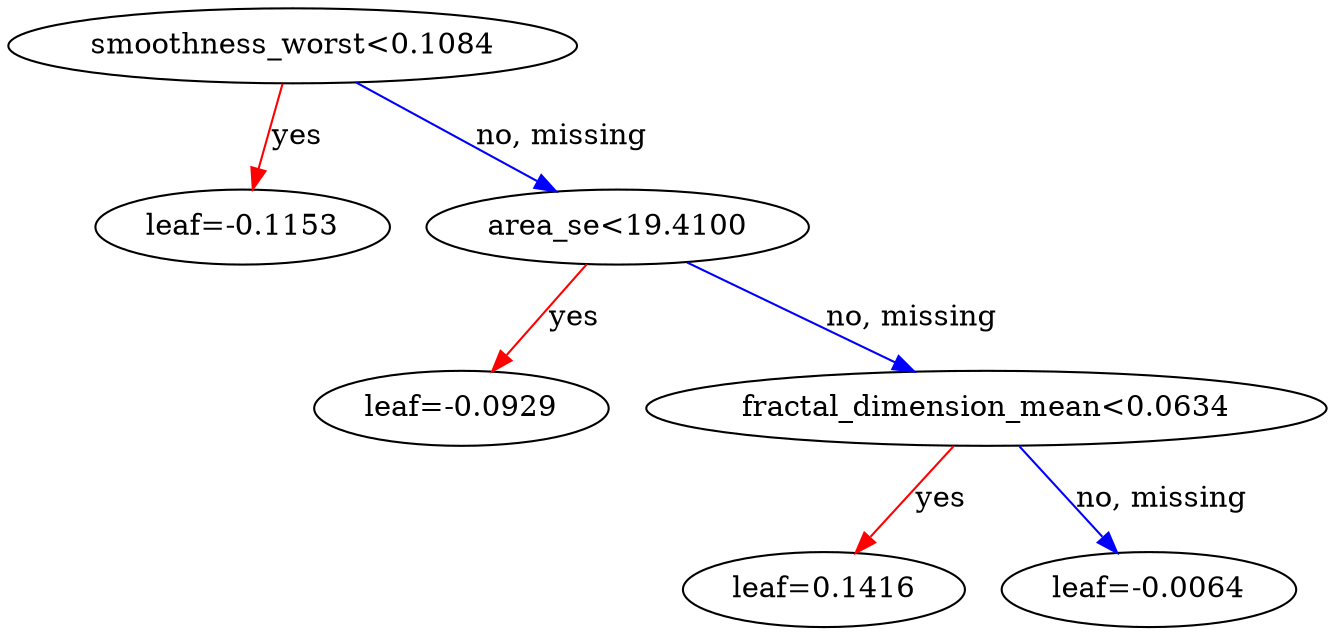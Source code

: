 digraph {
    graph [ rankdir=TB ]
    graph [ rankdir="UD" ]

    0 [ label="smoothness_worst<0.1084" ]
    0 -> 1 [label="yes" color="#FF0000"]
    0 -> 2 [label="no, missing" color="#0000FF"]

    1 [ label="leaf=-0.1153" ]

    2 [ label="area_se<19.4100" ]
    2 -> 3 [label="yes" color="#FF0000"]
    2 -> 4 [label="no, missing" color="#0000FF"]

    3 [ label="leaf=-0.0929" ]

    4 [ label="fractal_dimension_mean<0.0634" ]
    4 -> 5 [label="yes" color="#FF0000"]
    4 -> 6 [label="no, missing" color="#0000FF"]

    5 [ label="leaf=0.1416" ]

    6 [ label="leaf=-0.0064" ]
}
